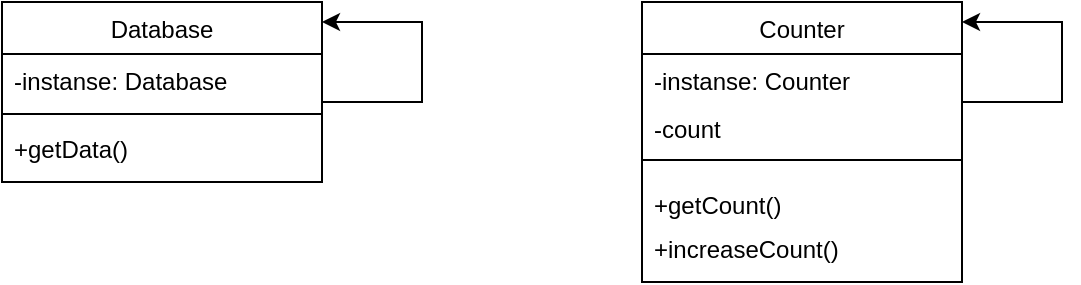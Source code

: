 <mxfile version="14.2.9" type="github" pages="4">
  <diagram id="C5RBs43oDa-KdzZeNtuy" name="Singletone">
    <mxGraphModel dx="868" dy="482" grid="1" gridSize="10" guides="1" tooltips="1" connect="1" arrows="1" fold="1" page="1" pageScale="1" pageWidth="827" pageHeight="1169" math="0" shadow="0">
      <root>
        <mxCell id="WIyWlLk6GJQsqaUBKTNV-0" />
        <mxCell id="WIyWlLk6GJQsqaUBKTNV-1" parent="WIyWlLk6GJQsqaUBKTNV-0" />
        <mxCell id="O9ziOe67SJ_mSn2HC8VR-0" value="Database" style="swimlane;fontStyle=0;align=center;verticalAlign=top;childLayout=stackLayout;horizontal=1;startSize=26;horizontalStack=0;resizeParent=1;resizeLast=0;collapsible=1;marginBottom=0;rounded=0;shadow=0;strokeWidth=1;" vertex="1" parent="WIyWlLk6GJQsqaUBKTNV-1">
          <mxGeometry x="120" y="120" width="160" height="90" as="geometry">
            <mxRectangle x="220" y="120" width="160" height="26" as="alternateBounds" />
          </mxGeometry>
        </mxCell>
        <mxCell id="O9ziOe67SJ_mSn2HC8VR-1" value="-instanse: Database" style="text;align=left;verticalAlign=top;spacingLeft=4;spacingRight=4;overflow=hidden;rotatable=0;points=[[0,0.5],[1,0.5]];portConstraint=eastwest;" vertex="1" parent="O9ziOe67SJ_mSn2HC8VR-0">
          <mxGeometry y="26" width="160" height="26" as="geometry" />
        </mxCell>
        <mxCell id="O9ziOe67SJ_mSn2HC8VR-2" value="" style="line;html=1;strokeWidth=1;align=left;verticalAlign=middle;spacingTop=-1;spacingLeft=3;spacingRight=3;rotatable=0;labelPosition=right;points=[];portConstraint=eastwest;" vertex="1" parent="O9ziOe67SJ_mSn2HC8VR-0">
          <mxGeometry y="52" width="160" height="8" as="geometry" />
        </mxCell>
        <mxCell id="O9ziOe67SJ_mSn2HC8VR-3" value="+getData()" style="text;align=left;verticalAlign=top;spacingLeft=4;spacingRight=4;overflow=hidden;rotatable=0;points=[[0,0.5],[1,0.5]];portConstraint=eastwest;" vertex="1" parent="O9ziOe67SJ_mSn2HC8VR-0">
          <mxGeometry y="60" width="160" height="26" as="geometry" />
        </mxCell>
        <mxCell id="O9ziOe67SJ_mSn2HC8VR-4" style="edgeStyle=orthogonalEdgeStyle;rounded=0;orthogonalLoop=1;jettySize=auto;html=1;exitX=1;exitY=0.5;exitDx=0;exitDy=0;" edge="1" parent="O9ziOe67SJ_mSn2HC8VR-0" source="O9ziOe67SJ_mSn2HC8VR-1" target="O9ziOe67SJ_mSn2HC8VR-0">
          <mxGeometry relative="1" as="geometry">
            <mxPoint x="170" y="10" as="targetPoint" />
            <Array as="points">
              <mxPoint x="160" y="50" />
              <mxPoint x="210" y="50" />
              <mxPoint x="210" y="10" />
            </Array>
          </mxGeometry>
        </mxCell>
        <mxCell id="_3vG1zv8C2dQe2jJTQ_c-0" value="Counter" style="swimlane;fontStyle=0;align=center;verticalAlign=top;childLayout=stackLayout;horizontal=1;startSize=26;horizontalStack=0;resizeParent=1;resizeLast=0;collapsible=1;marginBottom=0;rounded=0;shadow=0;strokeWidth=1;" vertex="1" parent="WIyWlLk6GJQsqaUBKTNV-1">
          <mxGeometry x="440" y="120" width="160" height="140" as="geometry">
            <mxRectangle x="220" y="120" width="160" height="26" as="alternateBounds" />
          </mxGeometry>
        </mxCell>
        <mxCell id="_3vG1zv8C2dQe2jJTQ_c-1" value="-instanse: Counter" style="text;align=left;verticalAlign=top;spacingLeft=4;spacingRight=4;overflow=hidden;rotatable=0;points=[[0,0.5],[1,0.5]];portConstraint=eastwest;" vertex="1" parent="_3vG1zv8C2dQe2jJTQ_c-0">
          <mxGeometry y="26" width="160" height="24" as="geometry" />
        </mxCell>
        <mxCell id="_3vG1zv8C2dQe2jJTQ_c-5" value="-count" style="text;align=left;verticalAlign=top;spacingLeft=4;spacingRight=4;overflow=hidden;rotatable=0;points=[[0,0.5],[1,0.5]];portConstraint=eastwest;" vertex="1" parent="_3vG1zv8C2dQe2jJTQ_c-0">
          <mxGeometry y="50" width="160" height="20" as="geometry" />
        </mxCell>
        <mxCell id="_3vG1zv8C2dQe2jJTQ_c-2" value="" style="line;html=1;strokeWidth=1;align=left;verticalAlign=middle;spacingTop=-1;spacingLeft=3;spacingRight=3;rotatable=0;labelPosition=right;points=[];portConstraint=eastwest;" vertex="1" parent="_3vG1zv8C2dQe2jJTQ_c-0">
          <mxGeometry y="70" width="160" height="18" as="geometry" />
        </mxCell>
        <mxCell id="_3vG1zv8C2dQe2jJTQ_c-3" value="+getCount()" style="text;align=left;verticalAlign=top;spacingLeft=4;spacingRight=4;overflow=hidden;rotatable=0;points=[[0,0.5],[1,0.5]];portConstraint=eastwest;" vertex="1" parent="_3vG1zv8C2dQe2jJTQ_c-0">
          <mxGeometry y="88" width="160" height="22" as="geometry" />
        </mxCell>
        <mxCell id="_3vG1zv8C2dQe2jJTQ_c-4" style="edgeStyle=orthogonalEdgeStyle;rounded=0;orthogonalLoop=1;jettySize=auto;html=1;exitX=1;exitY=0.5;exitDx=0;exitDy=0;" edge="1" parent="_3vG1zv8C2dQe2jJTQ_c-0" source="_3vG1zv8C2dQe2jJTQ_c-1" target="_3vG1zv8C2dQe2jJTQ_c-0">
          <mxGeometry relative="1" as="geometry">
            <mxPoint x="170" y="10" as="targetPoint" />
            <Array as="points">
              <mxPoint x="160" y="50" />
              <mxPoint x="210" y="50" />
              <mxPoint x="210" y="10" />
            </Array>
          </mxGeometry>
        </mxCell>
        <mxCell id="_3vG1zv8C2dQe2jJTQ_c-6" value="+increaseCount()" style="text;align=left;verticalAlign=top;spacingLeft=4;spacingRight=4;overflow=hidden;rotatable=0;points=[[0,0.5],[1,0.5]];portConstraint=eastwest;" vertex="1" parent="_3vG1zv8C2dQe2jJTQ_c-0">
          <mxGeometry y="110" width="160" height="22" as="geometry" />
        </mxCell>
      </root>
    </mxGraphModel>
  </diagram>
  <diagram id="jMjhoI467r6ZGM9meSJc" name="Factory">
    <mxGraphModel dx="868" dy="482" grid="1" gridSize="10" guides="1" tooltips="1" connect="1" arrows="1" fold="1" page="1" pageScale="1" pageWidth="827" pageHeight="1169" math="0" shadow="0">
      <root>
        <mxCell id="TrRPFMCYir2rgoAUJRrW-0" />
        <mxCell id="TrRPFMCYir2rgoAUJRrW-1" parent="TrRPFMCYir2rgoAUJRrW-0" />
        <mxCell id="8Xb9rDKLb6GUkHT1SPFn-0" value="MemberFactory" style="swimlane;fontStyle=0;align=center;verticalAlign=top;childLayout=stackLayout;horizontal=1;startSize=26;horizontalStack=0;resizeParent=1;resizeLast=0;collapsible=1;marginBottom=0;rounded=0;shadow=0;strokeWidth=1;" vertex="1" parent="TrRPFMCYir2rgoAUJRrW-1">
          <mxGeometry x="320" y="160" width="160" height="90" as="geometry">
            <mxRectangle x="220" y="120" width="160" height="26" as="alternateBounds" />
          </mxGeometry>
        </mxCell>
        <mxCell id="8Xb9rDKLb6GUkHT1SPFn-2" value="" style="line;html=1;strokeWidth=1;align=left;verticalAlign=middle;spacingTop=-1;spacingLeft=3;spacingRight=3;rotatable=0;labelPosition=right;points=[];portConstraint=eastwest;" vertex="1" parent="8Xb9rDKLb6GUkHT1SPFn-0">
          <mxGeometry y="26" width="160" height="34" as="geometry" />
        </mxCell>
        <mxCell id="8Xb9rDKLb6GUkHT1SPFn-3" value="+createUser()" style="text;align=left;verticalAlign=top;spacingLeft=4;spacingRight=4;overflow=hidden;rotatable=0;points=[[0,0.5],[1,0.5]];portConstraint=eastwest;" vertex="1" parent="8Xb9rDKLb6GUkHT1SPFn-0">
          <mxGeometry y="60" width="160" height="30" as="geometry" />
        </mxCell>
        <mxCell id="yNzAMvBHofBkpVFQkqe_-4" value="StandardMembership" style="swimlane;fontStyle=0;align=center;verticalAlign=top;childLayout=stackLayout;horizontal=1;startSize=26;horizontalStack=0;resizeParent=1;resizeLast=0;collapsible=1;marginBottom=0;rounded=0;shadow=0;strokeWidth=1;" vertex="1" parent="TrRPFMCYir2rgoAUJRrW-1">
          <mxGeometry x="320" y="310" width="160" height="130" as="geometry">
            <mxRectangle x="220" y="120" width="160" height="26" as="alternateBounds" />
          </mxGeometry>
        </mxCell>
        <mxCell id="g3BGrvpPrSp-qf6jVqUP-23" value="-name: String" style="text;align=left;verticalAlign=top;spacingLeft=4;spacingRight=4;overflow=hidden;rotatable=0;points=[[0,0.5],[1,0.5]];portConstraint=eastwest;" vertex="1" parent="yNzAMvBHofBkpVFQkqe_-4">
          <mxGeometry y="26" width="160" height="26" as="geometry" />
        </mxCell>
        <mxCell id="g3BGrvpPrSp-qf6jVqUP-24" value="-price: int" style="text;align=left;verticalAlign=top;spacingLeft=4;spacingRight=4;overflow=hidden;rotatable=0;points=[[0,0.5],[1,0.5]];portConstraint=eastwest;" vertex="1" parent="yNzAMvBHofBkpVFQkqe_-4">
          <mxGeometry y="52" width="160" height="26" as="geometry" />
        </mxCell>
        <mxCell id="g3BGrvpPrSp-qf6jVqUP-25" value="-type: String" style="text;align=left;verticalAlign=top;spacingLeft=4;spacingRight=4;overflow=hidden;rotatable=0;points=[[0,0.5],[1,0.5]];portConstraint=eastwest;" vertex="1" parent="yNzAMvBHofBkpVFQkqe_-4">
          <mxGeometry y="78" width="160" height="26" as="geometry" />
        </mxCell>
        <mxCell id="yNzAMvBHofBkpVFQkqe_-6" value="" style="line;html=1;strokeWidth=1;align=left;verticalAlign=middle;spacingTop=-1;spacingLeft=3;spacingRight=3;rotatable=0;labelPosition=right;points=[];portConstraint=eastwest;" vertex="1" parent="yNzAMvBHofBkpVFQkqe_-4">
          <mxGeometry y="104" width="160" height="6" as="geometry" />
        </mxCell>
        <mxCell id="yNzAMvBHofBkpVFQkqe_-15" style="edgeStyle=orthogonalEdgeStyle;rounded=0;orthogonalLoop=1;jettySize=auto;html=1;exitX=0.5;exitY=0;exitDx=0;exitDy=0;entryX=0.5;entryY=0;entryDx=0;entryDy=0;endArrow=none;endFill=0;" edge="1" parent="TrRPFMCYir2rgoAUJRrW-1" source="yNzAMvBHofBkpVFQkqe_-8">
          <mxGeometry relative="1" as="geometry">
            <mxPoint x="600" y="310" as="targetPoint" />
            <Array as="points">
              <mxPoint x="200" y="290" />
              <mxPoint x="600" y="290" />
            </Array>
          </mxGeometry>
        </mxCell>
        <mxCell id="yNzAMvBHofBkpVFQkqe_-8" value="TrialMembership" style="swimlane;fontStyle=0;align=center;verticalAlign=top;childLayout=stackLayout;horizontal=1;startSize=26;horizontalStack=0;resizeParent=1;resizeLast=0;collapsible=1;marginBottom=0;rounded=0;shadow=0;strokeWidth=1;" vertex="1" parent="TrRPFMCYir2rgoAUJRrW-1">
          <mxGeometry x="120" y="310" width="160" height="130" as="geometry">
            <mxRectangle x="220" y="120" width="160" height="26" as="alternateBounds" />
          </mxGeometry>
        </mxCell>
        <mxCell id="yNzAMvBHofBkpVFQkqe_-9" value="-name: String" style="text;align=left;verticalAlign=top;spacingLeft=4;spacingRight=4;overflow=hidden;rotatable=0;points=[[0,0.5],[1,0.5]];portConstraint=eastwest;" vertex="1" parent="yNzAMvBHofBkpVFQkqe_-8">
          <mxGeometry y="26" width="160" height="26" as="geometry" />
        </mxCell>
        <mxCell id="g3BGrvpPrSp-qf6jVqUP-10" value="-price: int" style="text;align=left;verticalAlign=top;spacingLeft=4;spacingRight=4;overflow=hidden;rotatable=0;points=[[0,0.5],[1,0.5]];portConstraint=eastwest;" vertex="1" parent="yNzAMvBHofBkpVFQkqe_-8">
          <mxGeometry y="52" width="160" height="26" as="geometry" />
        </mxCell>
        <mxCell id="g3BGrvpPrSp-qf6jVqUP-11" value="-type: String" style="text;align=left;verticalAlign=top;spacingLeft=4;spacingRight=4;overflow=hidden;rotatable=0;points=[[0,0.5],[1,0.5]];portConstraint=eastwest;" vertex="1" parent="yNzAMvBHofBkpVFQkqe_-8">
          <mxGeometry y="78" width="160" height="26" as="geometry" />
        </mxCell>
        <mxCell id="yNzAMvBHofBkpVFQkqe_-10" value="" style="line;html=1;strokeWidth=1;align=left;verticalAlign=middle;spacingTop=-1;spacingLeft=3;spacingRight=3;rotatable=0;labelPosition=right;points=[];portConstraint=eastwest;" vertex="1" parent="yNzAMvBHofBkpVFQkqe_-8">
          <mxGeometry y="104" width="160" height="6" as="geometry" />
        </mxCell>
        <mxCell id="g3BGrvpPrSp-qf6jVqUP-5" value="" style="triangle;whiteSpace=wrap;html=1;direction=north;labelBackgroundColor=none;labelBorderColor=none;" vertex="1" parent="TrRPFMCYir2rgoAUJRrW-1">
          <mxGeometry x="390" y="250" width="20" height="15" as="geometry" />
        </mxCell>
        <mxCell id="g3BGrvpPrSp-qf6jVqUP-9" value="" style="endArrow=none;html=1;labelBackgroundColor=#ffffff;fontColor=#000000;entryX=0.5;entryY=0;entryDx=0;entryDy=0;exitX=0;exitY=0.5;exitDx=0;exitDy=0;" edge="1" parent="TrRPFMCYir2rgoAUJRrW-1" source="g3BGrvpPrSp-qf6jVqUP-5" target="yNzAMvBHofBkpVFQkqe_-4">
          <mxGeometry width="50" height="50" relative="1" as="geometry">
            <mxPoint x="390" y="280" as="sourcePoint" />
            <mxPoint x="440" y="230" as="targetPoint" />
          </mxGeometry>
        </mxCell>
        <mxCell id="g3BGrvpPrSp-qf6jVqUP-19" value="" style="rounded=0;whiteSpace=wrap;html=1;fontColor=#000000;verticalAlign=top;" vertex="1" parent="TrRPFMCYir2rgoAUJRrW-1">
          <mxGeometry x="320" y="70" width="160" height="40" as="geometry" />
        </mxCell>
        <mxCell id="g3BGrvpPrSp-qf6jVqUP-20" value="User" style="text;html=1;strokeColor=none;fillColor=none;align=center;verticalAlign=middle;whiteSpace=wrap;rounded=0;fontColor=#000000;" vertex="1" parent="TrRPFMCYir2rgoAUJRrW-1">
          <mxGeometry x="380" y="80" width="40" height="20" as="geometry" />
        </mxCell>
        <mxCell id="g3BGrvpPrSp-qf6jVqUP-22" value="" style="endArrow=classic;html=1;labelBackgroundColor=#ffffff;fontColor=#000000;entryX=0.5;entryY=0;entryDx=0;entryDy=0;exitX=0.5;exitY=1;exitDx=0;exitDy=0;" edge="1" parent="TrRPFMCYir2rgoAUJRrW-1" source="g3BGrvpPrSp-qf6jVqUP-19" target="8Xb9rDKLb6GUkHT1SPFn-0">
          <mxGeometry width="50" height="50" relative="1" as="geometry">
            <mxPoint x="540" y="130" as="sourcePoint" />
            <mxPoint x="440" y="130" as="targetPoint" />
          </mxGeometry>
        </mxCell>
        <mxCell id="g3BGrvpPrSp-qf6jVqUP-26" value="StandardMembership" style="swimlane;fontStyle=0;align=center;verticalAlign=top;childLayout=stackLayout;horizontal=1;startSize=26;horizontalStack=0;resizeParent=1;resizeLast=0;collapsible=1;marginBottom=0;rounded=0;shadow=0;strokeWidth=1;" vertex="1" parent="TrRPFMCYir2rgoAUJRrW-1">
          <mxGeometry x="520" y="310" width="160" height="130" as="geometry">
            <mxRectangle x="220" y="120" width="160" height="26" as="alternateBounds" />
          </mxGeometry>
        </mxCell>
        <mxCell id="g3BGrvpPrSp-qf6jVqUP-29" value="-name: String" style="text;align=left;verticalAlign=top;spacingLeft=4;spacingRight=4;overflow=hidden;rotatable=0;points=[[0,0.5],[1,0.5]];portConstraint=eastwest;" vertex="1" parent="g3BGrvpPrSp-qf6jVqUP-26">
          <mxGeometry y="26" width="160" height="26" as="geometry" />
        </mxCell>
        <mxCell id="g3BGrvpPrSp-qf6jVqUP-28" value="-price: int" style="text;align=left;verticalAlign=top;spacingLeft=4;spacingRight=4;overflow=hidden;rotatable=0;points=[[0,0.5],[1,0.5]];portConstraint=eastwest;" vertex="1" parent="g3BGrvpPrSp-qf6jVqUP-26">
          <mxGeometry y="52" width="160" height="26" as="geometry" />
        </mxCell>
        <mxCell id="g3BGrvpPrSp-qf6jVqUP-27" value="-type: String" style="text;align=left;verticalAlign=top;spacingLeft=4;spacingRight=4;overflow=hidden;rotatable=0;points=[[0,0.5],[1,0.5]];portConstraint=eastwest;" vertex="1" parent="g3BGrvpPrSp-qf6jVqUP-26">
          <mxGeometry y="78" width="160" height="26" as="geometry" />
        </mxCell>
        <mxCell id="g3BGrvpPrSp-qf6jVqUP-30" value="" style="line;html=1;strokeWidth=1;align=left;verticalAlign=middle;spacingTop=-1;spacingLeft=3;spacingRight=3;rotatable=0;labelPosition=right;points=[];portConstraint=eastwest;" vertex="1" parent="g3BGrvpPrSp-qf6jVqUP-26">
          <mxGeometry y="104" width="160" height="6" as="geometry" />
        </mxCell>
      </root>
    </mxGraphModel>
  </diagram>
  <diagram id="P9gw5unjBDDrMWXLnF8S" name="Prototype">
    <mxGraphModel dx="868" dy="482" grid="1" gridSize="10" guides="1" tooltips="1" connect="1" arrows="1" fold="1" page="1" pageScale="1" pageWidth="827" pageHeight="1169" math="0" shadow="0">
      <root>
        <mxCell id="H40pHWD9G-oRufZAGVYC-0" />
        <mxCell id="H40pHWD9G-oRufZAGVYC-1" parent="H40pHWD9G-oRufZAGVYC-0" />
        <mxCell id="GMjJjGJIdRNtnL5C54tg-0" value="Laptop" style="swimlane;fontStyle=0;align=center;verticalAlign=top;childLayout=stackLayout;horizontal=1;startSize=26;horizontalStack=0;resizeParent=1;resizeLast=0;collapsible=1;marginBottom=0;rounded=0;shadow=0;strokeWidth=1;" vertex="1" parent="H40pHWD9G-oRufZAGVYC-1">
          <mxGeometry x="320" y="70" width="160" height="180" as="geometry">
            <mxRectangle x="220" y="120" width="160" height="26" as="alternateBounds" />
          </mxGeometry>
        </mxCell>
        <mxCell id="GMjJjGJIdRNtnL5C54tg-42" value="-model: String" style="text;align=left;verticalAlign=top;spacingLeft=4;spacingRight=4;overflow=hidden;rotatable=0;points=[[0,0.5],[1,0.5]];portConstraint=eastwest;" vertex="1" parent="GMjJjGJIdRNtnL5C54tg-0">
          <mxGeometry y="26" width="160" height="26" as="geometry" />
        </mxCell>
        <mxCell id="GMjJjGJIdRNtnL5C54tg-43" value="-processor: String" style="text;align=left;verticalAlign=top;spacingLeft=4;spacingRight=4;overflow=hidden;rotatable=0;points=[[0,0.5],[1,0.5]];portConstraint=eastwest;" vertex="1" parent="GMjJjGJIdRNtnL5C54tg-0">
          <mxGeometry y="52" width="160" height="26" as="geometry" />
        </mxCell>
        <mxCell id="GMjJjGJIdRNtnL5C54tg-44" value="-memory: String" style="text;align=left;verticalAlign=top;spacingLeft=4;spacingRight=4;overflow=hidden;rotatable=0;points=[[0,0.5],[1,0.5]];portConstraint=eastwest;" vertex="1" parent="GMjJjGJIdRNtnL5C54tg-0">
          <mxGeometry y="78" width="160" height="32" as="geometry" />
        </mxCell>
        <mxCell id="GMjJjGJIdRNtnL5C54tg-45" value="-color: String" style="text;align=left;verticalAlign=top;spacingLeft=4;spacingRight=4;overflow=hidden;rotatable=0;points=[[0,0.5],[1,0.5]];portConstraint=eastwest;" vertex="1" parent="GMjJjGJIdRNtnL5C54tg-0">
          <mxGeometry y="110" width="160" height="32" as="geometry" />
        </mxCell>
        <mxCell id="GMjJjGJIdRNtnL5C54tg-1" value="" style="line;html=1;strokeWidth=1;align=left;verticalAlign=middle;spacingTop=-1;spacingLeft=3;spacingRight=3;rotatable=0;labelPosition=right;points=[];portConstraint=eastwest;" vertex="1" parent="GMjJjGJIdRNtnL5C54tg-0">
          <mxGeometry y="142" width="160" height="8" as="geometry" />
        </mxCell>
        <mxCell id="GMjJjGJIdRNtnL5C54tg-2" value="+produce()" style="text;align=left;verticalAlign=top;spacingLeft=4;spacingRight=4;overflow=hidden;rotatable=0;points=[[0,0.5],[1,0.5]];portConstraint=eastwest;" vertex="1" parent="GMjJjGJIdRNtnL5C54tg-0">
          <mxGeometry y="150" width="160" height="30" as="geometry" />
        </mxCell>
        <mxCell id="GMjJjGJIdRNtnL5C54tg-14" value="" style="triangle;whiteSpace=wrap;html=1;direction=north;labelBackgroundColor=none;labelBorderColor=none;" vertex="1" parent="H40pHWD9G-oRufZAGVYC-1">
          <mxGeometry x="390" y="250" width="20" height="15" as="geometry" />
        </mxCell>
        <mxCell id="GMjJjGJIdRNtnL5C54tg-32" value="" style="endArrow=none;dashed=1;html=1;labelBackgroundColor=#ffffff;fontColor=#000000;entryX=0;entryY=0.5;entryDx=0;entryDy=0;" edge="1" parent="H40pHWD9G-oRufZAGVYC-1" target="GMjJjGJIdRNtnL5C54tg-14">
          <mxGeometry width="50" height="50" relative="1" as="geometry">
            <mxPoint x="400" y="300" as="sourcePoint" />
            <mxPoint x="440" y="230" as="targetPoint" />
          </mxGeometry>
        </mxCell>
        <mxCell id="GMjJjGJIdRNtnL5C54tg-35" value="" style="endArrow=none;dashed=1;html=1;labelBackgroundColor=#ffffff;fontColor=#000000;" edge="1" parent="H40pHWD9G-oRufZAGVYC-1">
          <mxGeometry width="50" height="50" relative="1" as="geometry">
            <mxPoint x="280" y="300" as="sourcePoint" />
            <mxPoint x="520" y="300" as="targetPoint" />
          </mxGeometry>
        </mxCell>
        <mxCell id="GMjJjGJIdRNtnL5C54tg-37" value="" style="endArrow=none;dashed=1;html=1;labelBackgroundColor=#ffffff;fontColor=#000000;exitX=0.5;exitY=0;exitDx=0;exitDy=0;" edge="1" parent="H40pHWD9G-oRufZAGVYC-1" source="GMjJjGJIdRNtnL5C54tg-47">
          <mxGeometry width="50" height="50" relative="1" as="geometry">
            <mxPoint x="205" y="310" as="sourcePoint" />
            <mxPoint x="280" y="300" as="targetPoint" />
          </mxGeometry>
        </mxCell>
        <mxCell id="GMjJjGJIdRNtnL5C54tg-47" value="" style="swimlane;fontStyle=0;align=center;verticalAlign=top;childLayout=stackLayout;horizontal=1;startSize=26;horizontalStack=0;resizeParent=1;resizeLast=0;collapsible=1;marginBottom=0;rounded=0;shadow=0;strokeWidth=1;" vertex="1" parent="H40pHWD9G-oRufZAGVYC-1">
          <mxGeometry x="200" y="340" width="160" height="122" as="geometry">
            <mxRectangle x="220" y="120" width="160" height="26" as="alternateBounds" />
          </mxGeometry>
        </mxCell>
        <mxCell id="GMjJjGJIdRNtnL5C54tg-58" value="-model: String" style="text;align=left;verticalAlign=top;spacingLeft=4;spacingRight=4;overflow=hidden;rotatable=0;points=[[0,0.5],[1,0.5]];portConstraint=eastwest;" vertex="1" parent="GMjJjGJIdRNtnL5C54tg-47">
          <mxGeometry y="26" width="160" height="26" as="geometry" />
        </mxCell>
        <mxCell id="GMjJjGJIdRNtnL5C54tg-55" value="-color: String" style="text;align=left;verticalAlign=top;spacingLeft=4;spacingRight=4;overflow=hidden;rotatable=0;points=[[0,0.5],[1,0.5]];portConstraint=eastwest;" vertex="1" parent="GMjJjGJIdRNtnL5C54tg-47">
          <mxGeometry y="52" width="160" height="32" as="geometry" />
        </mxCell>
        <mxCell id="GMjJjGJIdRNtnL5C54tg-50" value="" style="line;html=1;strokeWidth=1;align=left;verticalAlign=middle;spacingTop=-1;spacingLeft=3;spacingRight=3;rotatable=0;labelPosition=right;points=[];portConstraint=eastwest;" vertex="1" parent="GMjJjGJIdRNtnL5C54tg-47">
          <mxGeometry y="84" width="160" height="6" as="geometry" />
        </mxCell>
        <mxCell id="GMjJjGJIdRNtnL5C54tg-51" value="" style="swimlane;fontStyle=0;align=center;verticalAlign=top;childLayout=stackLayout;horizontal=1;startSize=26;horizontalStack=0;resizeParent=1;resizeLast=0;collapsible=1;marginBottom=0;rounded=0;shadow=0;strokeWidth=1;" vertex="1" parent="H40pHWD9G-oRufZAGVYC-1">
          <mxGeometry x="440" y="340" width="160" height="122" as="geometry">
            <mxRectangle x="220" y="120" width="160" height="26" as="alternateBounds" />
          </mxGeometry>
        </mxCell>
        <mxCell id="GMjJjGJIdRNtnL5C54tg-59" value="-model: String" style="text;align=left;verticalAlign=top;spacingLeft=4;spacingRight=4;overflow=hidden;rotatable=0;points=[[0,0.5],[1,0.5]];portConstraint=eastwest;" vertex="1" parent="GMjJjGJIdRNtnL5C54tg-51">
          <mxGeometry y="26" width="160" height="26" as="geometry" />
        </mxCell>
        <mxCell id="GMjJjGJIdRNtnL5C54tg-60" value="-processor: String" style="text;align=left;verticalAlign=top;spacingLeft=4;spacingRight=4;overflow=hidden;rotatable=0;points=[[0,0.5],[1,0.5]];portConstraint=eastwest;" vertex="1" parent="GMjJjGJIdRNtnL5C54tg-51">
          <mxGeometry y="52" width="160" height="26" as="geometry" />
        </mxCell>
        <mxCell id="GMjJjGJIdRNtnL5C54tg-54" value="" style="line;html=1;strokeWidth=1;align=left;verticalAlign=middle;spacingTop=-1;spacingLeft=3;spacingRight=3;rotatable=0;labelPosition=right;points=[];portConstraint=eastwest;" vertex="1" parent="GMjJjGJIdRNtnL5C54tg-51">
          <mxGeometry y="78" width="160" height="6" as="geometry" />
        </mxCell>
        <mxCell id="GMjJjGJIdRNtnL5C54tg-57" value="" style="endArrow=none;dashed=1;html=1;labelBackgroundColor=#ffffff;fontColor=#000000;entryX=0.5;entryY=0;entryDx=0;entryDy=0;" edge="1" parent="H40pHWD9G-oRufZAGVYC-1" target="GMjJjGJIdRNtnL5C54tg-51">
          <mxGeometry width="50" height="50" relative="1" as="geometry">
            <mxPoint x="520" y="300" as="sourcePoint" />
            <mxPoint x="440" y="230" as="targetPoint" />
          </mxGeometry>
        </mxCell>
      </root>
    </mxGraphModel>
  </diagram>
  <diagram id="DuXAKAQPo3ok8juPc1MR" name="Builder">
    <mxGraphModel dx="868" dy="482" grid="1" gridSize="10" guides="1" tooltips="1" connect="1" arrows="1" fold="1" page="1" pageScale="1" pageWidth="827" pageHeight="1169" math="0" shadow="0">
      <root>
        <mxCell id="viOHId6UpiaeN_Pz3Xj2-0" />
        <mxCell id="viOHId6UpiaeN_Pz3Xj2-1" parent="viOHId6UpiaeN_Pz3Xj2-0" />
        <mxCell id="viOHId6UpiaeN_Pz3Xj2-2" value="MacBookBuilder" style="swimlane;fontStyle=0;align=center;verticalAlign=top;childLayout=stackLayout;horizontal=1;startSize=26;horizontalStack=0;resizeParent=1;resizeLast=0;collapsible=1;marginBottom=0;rounded=0;shadow=0;strokeWidth=1;" vertex="1" parent="viOHId6UpiaeN_Pz3Xj2-1">
          <mxGeometry x="300" y="260" width="200" height="154" as="geometry">
            <mxRectangle x="220" y="120" width="160" height="26" as="alternateBounds" />
          </mxGeometry>
        </mxCell>
        <mxCell id="viOHId6UpiaeN_Pz3Xj2-8" value="-MacBook: MyMacBook" style="text;align=left;verticalAlign=top;spacingLeft=4;spacingRight=4;overflow=hidden;rotatable=0;points=[[0,0.5],[1,0.5]];portConstraint=eastwest;" vertex="1" parent="viOHId6UpiaeN_Pz3Xj2-2">
          <mxGeometry y="26" width="200" height="30" as="geometry" />
        </mxCell>
        <mxCell id="viOHId6UpiaeN_Pz3Xj2-7" value="" style="line;html=1;strokeWidth=1;align=left;verticalAlign=middle;spacingTop=-1;spacingLeft=3;spacingRight=3;rotatable=0;labelPosition=right;points=[];portConstraint=eastwest;" vertex="1" parent="viOHId6UpiaeN_Pz3Xj2-2">
          <mxGeometry y="56" width="200" height="8" as="geometry" />
        </mxCell>
        <mxCell id="viOHId6UpiaeN_Pz3Xj2-25" value="+updateProcessor(processor)" style="text;align=left;verticalAlign=top;spacingLeft=4;spacingRight=4;overflow=hidden;rotatable=0;points=[[0,0.5],[1,0.5]];portConstraint=eastwest;" vertex="1" parent="viOHId6UpiaeN_Pz3Xj2-2">
          <mxGeometry y="64" width="200" height="26" as="geometry" />
        </mxCell>
        <mxCell id="viOHId6UpiaeN_Pz3Xj2-26" value="+updateMemory(memory)" style="text;align=left;verticalAlign=top;spacingLeft=4;spacingRight=4;overflow=hidden;rotatable=0;points=[[0,0.5],[1,0.5]];portConstraint=eastwest;" vertex="1" parent="viOHId6UpiaeN_Pz3Xj2-2">
          <mxGeometry y="90" width="200" height="32" as="geometry" />
        </mxCell>
        <mxCell id="viOHId6UpiaeN_Pz3Xj2-27" value="+chooseColor(color)" style="text;align=left;verticalAlign=top;spacingLeft=4;spacingRight=4;overflow=hidden;rotatable=0;points=[[0,0.5],[1,0.5]];portConstraint=eastwest;" vertex="1" parent="viOHId6UpiaeN_Pz3Xj2-2">
          <mxGeometry y="122" width="200" height="32" as="geometry" />
        </mxCell>
        <mxCell id="viOHId6UpiaeN_Pz3Xj2-9" value="" style="triangle;whiteSpace=wrap;html=1;direction=north;labelBackgroundColor=none;labelBorderColor=none;" vertex="1" parent="viOHId6UpiaeN_Pz3Xj2-1">
          <mxGeometry x="390" y="210" width="20" height="15" as="geometry" />
        </mxCell>
        <mxCell id="viOHId6UpiaeN_Pz3Xj2-10" value="" style="endArrow=none;dashed=1;html=1;labelBackgroundColor=#ffffff;fontColor=#000000;entryX=0;entryY=0.5;entryDx=0;entryDy=0;" edge="1" parent="viOHId6UpiaeN_Pz3Xj2-1" target="viOHId6UpiaeN_Pz3Xj2-9">
          <mxGeometry width="50" height="50" relative="1" as="geometry">
            <mxPoint x="400" y="260" as="sourcePoint" />
            <mxPoint x="440" y="190" as="targetPoint" />
          </mxGeometry>
        </mxCell>
        <mxCell id="viOHId6UpiaeN_Pz3Xj2-13" value="MacBook" style="swimlane;fontStyle=0;align=center;verticalAlign=top;childLayout=stackLayout;horizontal=1;startSize=26;horizontalStack=0;resizeParent=1;resizeLast=0;collapsible=1;marginBottom=0;rounded=0;shadow=0;strokeWidth=1;" vertex="1" parent="viOHId6UpiaeN_Pz3Xj2-1">
          <mxGeometry x="300" y="138" width="200" height="72" as="geometry">
            <mxRectangle x="220" y="120" width="160" height="26" as="alternateBounds" />
          </mxGeometry>
        </mxCell>
        <mxCell id="viOHId6UpiaeN_Pz3Xj2-14" value="-model: String" style="text;align=left;verticalAlign=top;spacingLeft=4;spacingRight=4;overflow=hidden;rotatable=0;points=[[0,0.5],[1,0.5]];portConstraint=eastwest;" vertex="1" parent="viOHId6UpiaeN_Pz3Xj2-13">
          <mxGeometry y="26" width="200" height="26" as="geometry" />
        </mxCell>
        <mxCell id="viOHId6UpiaeN_Pz3Xj2-16" value="" style="line;html=1;strokeWidth=1;align=left;verticalAlign=middle;spacingTop=-1;spacingLeft=3;spacingRight=3;rotatable=0;labelPosition=right;points=[];portConstraint=eastwest;" vertex="1" parent="viOHId6UpiaeN_Pz3Xj2-13">
          <mxGeometry y="52" width="200" height="6" as="geometry" />
        </mxCell>
        <mxCell id="viOHId6UpiaeN_Pz3Xj2-22" value="" style="rounded=0;whiteSpace=wrap;html=1;labelBackgroundColor=none;fontColor=#000000;" vertex="1" parent="viOHId6UpiaeN_Pz3Xj2-1">
          <mxGeometry x="300" y="445.5" width="200" height="39" as="geometry" />
        </mxCell>
        <mxCell id="viOHId6UpiaeN_Pz3Xj2-23" value="MyMacBook" style="text;html=1;strokeColor=none;fillColor=none;align=center;verticalAlign=middle;whiteSpace=wrap;rounded=0;labelBackgroundColor=none;fontColor=#000000;" vertex="1" parent="viOHId6UpiaeN_Pz3Xj2-1">
          <mxGeometry x="380" y="455" width="40" height="20" as="geometry" />
        </mxCell>
        <mxCell id="viOHId6UpiaeN_Pz3Xj2-24" value="" style="endArrow=classic;html=1;labelBackgroundColor=#ffffff;fontColor=#000000;" edge="1" parent="viOHId6UpiaeN_Pz3Xj2-1">
          <mxGeometry width="50" height="50" relative="1" as="geometry">
            <mxPoint x="400" y="414" as="sourcePoint" />
            <mxPoint x="400" y="444" as="targetPoint" />
          </mxGeometry>
        </mxCell>
      </root>
    </mxGraphModel>
  </diagram>
</mxfile>
